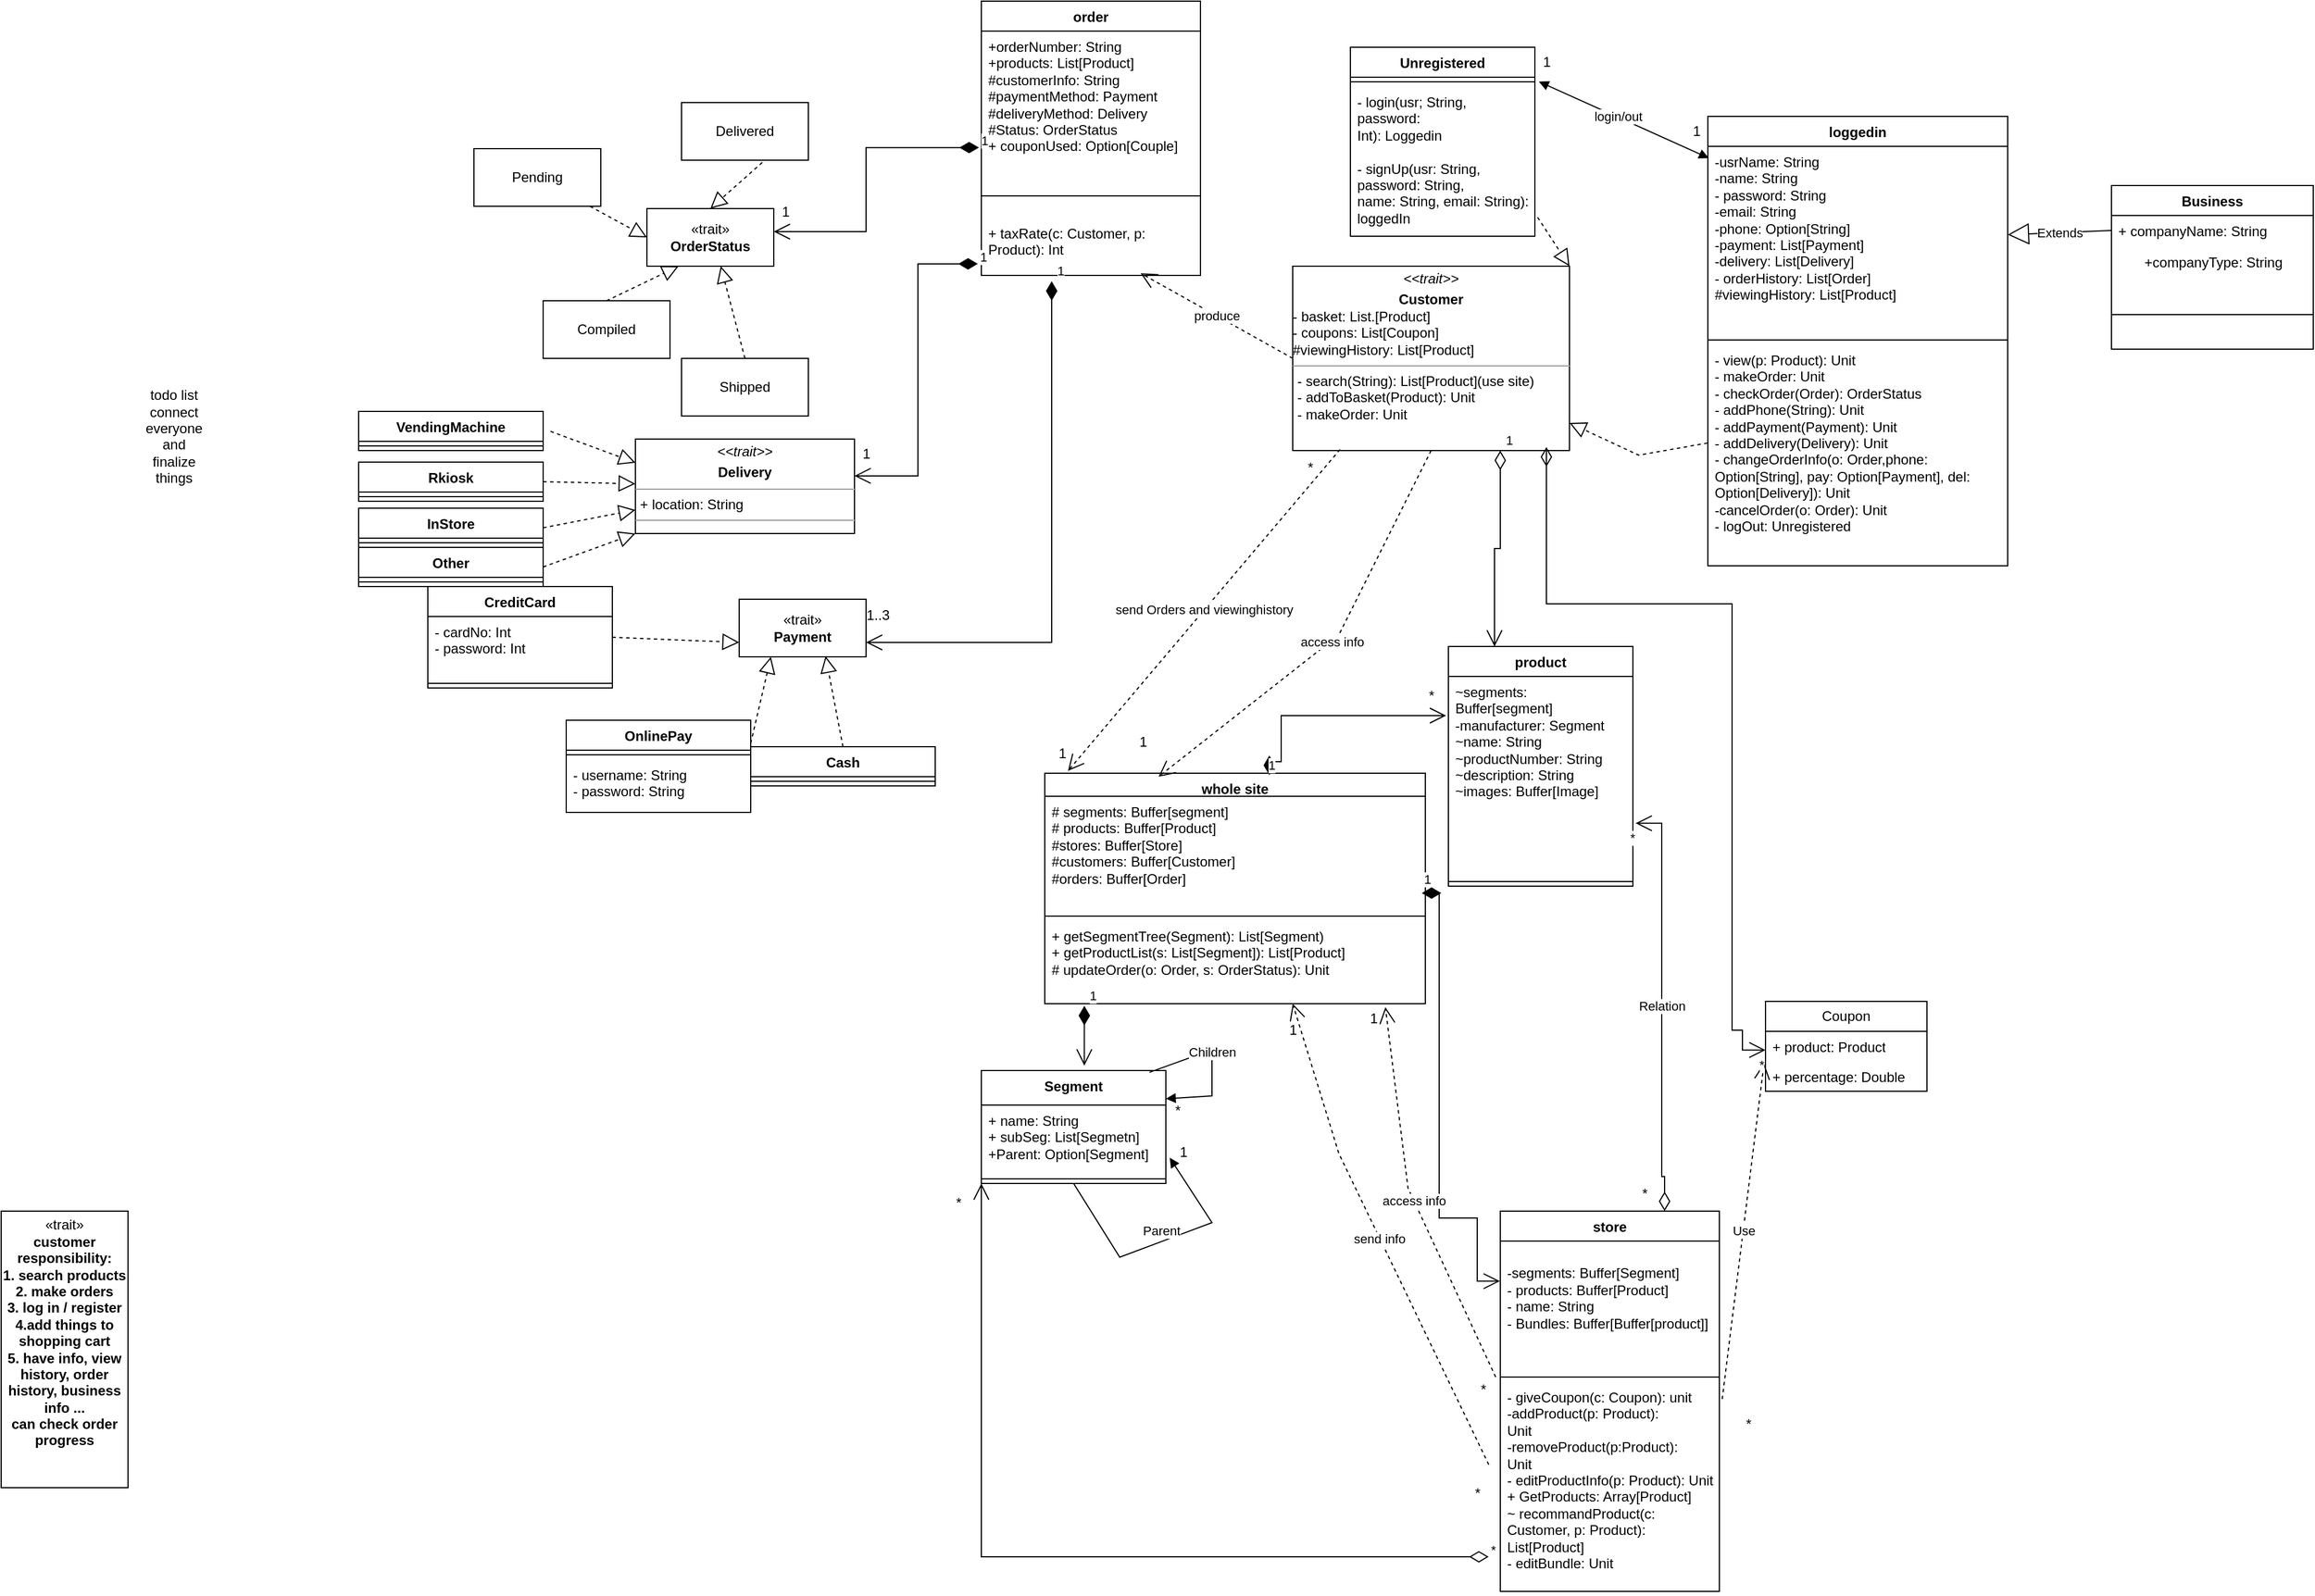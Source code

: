 <mxfile version="23.1.0" type="github">
  <diagram name="Page-1" id="AQnmTH0_qh68zYkQemqw">
    <mxGraphModel dx="2778" dy="2270" grid="1" gridSize="10" guides="1" tooltips="1" connect="1" arrows="1" fold="1" page="1" pageScale="1" pageWidth="850" pageHeight="1400" math="0" shadow="0">
      <root>
        <mxCell id="0" />
        <mxCell id="1" parent="0" />
        <mxCell id="zyU8qcK_vowsJ__0V0aZ-6" value="whole site" style="swimlane;fontStyle=1;align=center;verticalAlign=top;childLayout=stackLayout;horizontal=1;startSize=20;horizontalStack=0;resizeParent=1;resizeParentMax=0;resizeLast=0;collapsible=1;marginBottom=0;whiteSpace=wrap;html=1;" parent="1" vertex="1">
          <mxGeometry x="75" y="370" width="330" height="200" as="geometry" />
        </mxCell>
        <mxCell id="zyU8qcK_vowsJ__0V0aZ-7" value="&lt;div&gt;# segments: Buffer[segment]&lt;/div&gt;&lt;div&gt;# products: Buffer[Product]&lt;/div&gt;&lt;div&gt;#stores: Buffer[Store]&lt;/div&gt;&lt;div&gt;#customers: Buffer[Customer]&lt;/div&gt;&lt;div&gt;#orders: Buffer[Order]&lt;br&gt;&lt;/div&gt;&lt;div&gt;&lt;br&gt;&lt;/div&gt;&lt;div&gt;&lt;br&gt;&lt;/div&gt;&lt;div&gt;&lt;br&gt;&lt;/div&gt;" style="text;strokeColor=none;fillColor=none;align=left;verticalAlign=top;spacingLeft=4;spacingRight=4;overflow=hidden;rotatable=0;points=[[0,0.5],[1,0.5]];portConstraint=eastwest;whiteSpace=wrap;html=1;" parent="zyU8qcK_vowsJ__0V0aZ-6" vertex="1">
          <mxGeometry y="20" width="330" height="100" as="geometry" />
        </mxCell>
        <mxCell id="zyU8qcK_vowsJ__0V0aZ-8" value="" style="line;strokeWidth=1;fillColor=none;align=left;verticalAlign=middle;spacingTop=-1;spacingLeft=3;spacingRight=3;rotatable=0;labelPosition=right;points=[];portConstraint=eastwest;strokeColor=inherit;" parent="zyU8qcK_vowsJ__0V0aZ-6" vertex="1">
          <mxGeometry y="120" width="330" height="8" as="geometry" />
        </mxCell>
        <mxCell id="zyU8qcK_vowsJ__0V0aZ-9" value="&lt;div&gt;+ getSegmentTree(Segment): List[Segment)&lt;/div&gt;&lt;div&gt;+ getProductList(s: List[Segment]): List[Product]&lt;/div&gt;&lt;div&gt;# updateOrder(o: Order, s: OrderStatus): Unit&lt;/div&gt;&lt;div&gt;&lt;br&gt;&lt;/div&gt;&lt;div&gt;&lt;br&gt;&lt;/div&gt;" style="text;strokeColor=none;fillColor=none;align=left;verticalAlign=top;spacingLeft=4;spacingRight=4;overflow=hidden;rotatable=0;points=[[0,0.5],[1,0.5]];portConstraint=eastwest;whiteSpace=wrap;html=1;" parent="zyU8qcK_vowsJ__0V0aZ-6" vertex="1">
          <mxGeometry y="128" width="330" height="72" as="geometry" />
        </mxCell>
        <mxCell id="zyU8qcK_vowsJ__0V0aZ-10" value="&lt;div&gt;«trait»&lt;/div&gt;&lt;div&gt;&lt;b&gt;customer&lt;/b&gt;&lt;/div&gt;&lt;div&gt;&lt;b&gt;responsibility:&lt;/b&gt;&lt;/div&gt;&lt;div&gt;&lt;b&gt;1. search products&lt;/b&gt;&lt;/div&gt;&lt;div&gt;&lt;b&gt;2. make orders&lt;/b&gt;&lt;/div&gt;&lt;div&gt;&lt;b&gt;3. log in / register&lt;/b&gt;&lt;/div&gt;&lt;div&gt;&lt;b&gt;4.add things to shopping cart&lt;/b&gt;&lt;/div&gt;&lt;div&gt;&lt;b&gt;5. have info, view history, order history, business info ...&lt;br&gt;&lt;/b&gt;&lt;/div&gt;&lt;div&gt;&lt;b&gt;can check order progress&lt;br&gt;&lt;/b&gt;&lt;/div&gt;&lt;div&gt;&lt;b&gt;&lt;br&gt;&lt;/b&gt;&lt;/div&gt;&lt;div&gt;&lt;b&gt;&lt;br&gt;&lt;/b&gt;&lt;/div&gt;" style="html=1;whiteSpace=wrap;" parent="1" vertex="1">
          <mxGeometry x="-830" y="750" width="110" height="240" as="geometry" />
        </mxCell>
        <mxCell id="zyU8qcK_vowsJ__0V0aZ-16" value="loggedin " style="swimlane;fontStyle=1;align=center;verticalAlign=top;childLayout=stackLayout;horizontal=1;startSize=26;horizontalStack=0;resizeParent=1;resizeParentMax=0;resizeLast=0;collapsible=1;marginBottom=0;whiteSpace=wrap;html=1;" parent="1" vertex="1">
          <mxGeometry x="650" y="-200" width="260" height="390" as="geometry" />
        </mxCell>
        <mxCell id="zyU8qcK_vowsJ__0V0aZ-17" value="&lt;div&gt;-usrName: String&lt;/div&gt;&lt;div&gt;-name: String&lt;/div&gt;&lt;div&gt;- password: String&lt;/div&gt;&lt;div&gt;-email: String&lt;/div&gt;&lt;div&gt;-phone: Option[String]&lt;/div&gt;&lt;div&gt;-payment: List[Payment]&lt;/div&gt;&lt;div&gt;-delivery: List[Delivery]&lt;/div&gt;&lt;div&gt;- orderHistory: List[Order]&lt;/div&gt;&lt;div&gt;#viewingHistory: List[Product]&lt;/div&gt;&lt;div&gt;&lt;br&gt;&lt;/div&gt;&lt;div&gt;&lt;br&gt;&lt;/div&gt;" style="text;strokeColor=none;fillColor=none;align=left;verticalAlign=top;spacingLeft=4;spacingRight=4;overflow=hidden;rotatable=0;points=[[0,0.5],[1,0.5]];portConstraint=eastwest;whiteSpace=wrap;html=1;" parent="zyU8qcK_vowsJ__0V0aZ-16" vertex="1">
          <mxGeometry y="26" width="260" height="164" as="geometry" />
        </mxCell>
        <mxCell id="zyU8qcK_vowsJ__0V0aZ-18" value="" style="line;strokeWidth=1;fillColor=none;align=left;verticalAlign=middle;spacingTop=-1;spacingLeft=3;spacingRight=3;rotatable=0;labelPosition=right;points=[];portConstraint=eastwest;strokeColor=inherit;" parent="zyU8qcK_vowsJ__0V0aZ-16" vertex="1">
          <mxGeometry y="190" width="260" height="8" as="geometry" />
        </mxCell>
        <mxCell id="zyU8qcK_vowsJ__0V0aZ-19" value="&lt;div&gt;- view(p: Product): Unit&lt;/div&gt;&lt;div&gt;- makeOrder: Unit&lt;/div&gt;&lt;div&gt;- checkOrder(Order): OrderStatus&lt;/div&gt;&lt;div&gt;- addPhone(String): Unit&lt;/div&gt;&lt;div&gt;- addPayment(Payment): Unit&lt;/div&gt;&lt;div&gt;- addDelivery(Delivery): Unit&lt;/div&gt;&lt;div&gt;- changeOrderInfo(o: Order,phone: Option[String], pay: Option[Payment], del: Option[Delivery]): Unit&lt;/div&gt;&lt;div&gt;-cancelOrder(o: Order): Unit&lt;/div&gt;&lt;div&gt;- logOut: Unregistered&lt;/div&gt;&lt;div&gt;&lt;br&gt;&lt;/div&gt;" style="text;strokeColor=none;fillColor=none;align=left;verticalAlign=top;spacingLeft=4;spacingRight=4;overflow=hidden;rotatable=0;points=[[0,0.5],[1,0.5]];portConstraint=eastwest;whiteSpace=wrap;html=1;" parent="zyU8qcK_vowsJ__0V0aZ-16" vertex="1">
          <mxGeometry y="198" width="260" height="192" as="geometry" />
        </mxCell>
        <mxCell id="zyU8qcK_vowsJ__0V0aZ-30" value="" style="endArrow=block;dashed=1;endFill=0;endSize=12;html=1;rounded=0;exitX=-0.001;exitY=0.445;exitDx=0;exitDy=0;exitPerimeter=0;" parent="1" source="zyU8qcK_vowsJ__0V0aZ-19" target="l1AVWMya2zjhXVuBxQVU-1" edge="1">
          <mxGeometry width="160" relative="1" as="geometry">
            <mxPoint x="330" y="480" as="sourcePoint" />
            <mxPoint x="490" y="480" as="targetPoint" />
            <Array as="points">
              <mxPoint x="590" y="94" />
            </Array>
          </mxGeometry>
        </mxCell>
        <mxCell id="zyU8qcK_vowsJ__0V0aZ-32" value="" style="endArrow=block;dashed=1;endFill=0;endSize=12;html=1;rounded=0;exitX=1.015;exitY=0.874;exitDx=0;exitDy=0;entryX=1;entryY=0;entryDx=0;entryDy=0;exitPerimeter=0;" parent="1" source="UJjfvKdk2zLMUdunDecw-9" target="l1AVWMya2zjhXVuBxQVU-1" edge="1">
          <mxGeometry width="160" relative="1" as="geometry">
            <mxPoint x="224.5" y="400" as="sourcePoint" />
            <mxPoint x="130" y="302" as="targetPoint" />
            <Array as="points" />
          </mxGeometry>
        </mxCell>
        <mxCell id="zyU8qcK_vowsJ__0V0aZ-37" value="order" style="swimlane;fontStyle=1;align=center;verticalAlign=top;childLayout=stackLayout;horizontal=1;startSize=26;horizontalStack=0;resizeParent=1;resizeParentMax=0;resizeLast=0;collapsible=1;marginBottom=0;whiteSpace=wrap;html=1;" parent="1" vertex="1">
          <mxGeometry x="20" y="-300" width="190" height="238" as="geometry" />
        </mxCell>
        <mxCell id="zyU8qcK_vowsJ__0V0aZ-38" value="&lt;div&gt;+orderNumber: String&lt;/div&gt;&lt;div&gt;+products: List[Product]&lt;/div&gt;&lt;div&gt;#customerInfo: String&lt;/div&gt;&lt;div&gt;#paymentMethod: Payment&lt;/div&gt;&lt;div&gt;#deliveryMethod: Delivery&lt;/div&gt;&lt;div&gt;#Status: OrderStatus&lt;/div&gt;&lt;div&gt;+ couponUsed: Option[Couple]&lt;br&gt;&lt;/div&gt;" style="text;strokeColor=none;fillColor=none;align=left;verticalAlign=top;spacingLeft=4;spacingRight=4;overflow=hidden;rotatable=0;points=[[0,0.5],[1,0.5]];portConstraint=eastwest;whiteSpace=wrap;html=1;" parent="zyU8qcK_vowsJ__0V0aZ-37" vertex="1">
          <mxGeometry y="26" width="190" height="124" as="geometry" />
        </mxCell>
        <mxCell id="zyU8qcK_vowsJ__0V0aZ-39" value="" style="line;strokeWidth=1;fillColor=none;align=left;verticalAlign=middle;spacingTop=-1;spacingLeft=3;spacingRight=3;rotatable=0;labelPosition=right;points=[];portConstraint=eastwest;strokeColor=inherit;" parent="zyU8qcK_vowsJ__0V0aZ-37" vertex="1">
          <mxGeometry y="150" width="190" height="38" as="geometry" />
        </mxCell>
        <mxCell id="IBXywaZDef603kre99Gu-58" value="+ taxRate(c: Customer, p: Product): Int" style="text;strokeColor=none;fillColor=none;align=left;verticalAlign=top;spacingLeft=4;spacingRight=4;overflow=hidden;rotatable=0;points=[[0,0.5],[1,0.5]];portConstraint=eastwest;whiteSpace=wrap;html=1;" parent="zyU8qcK_vowsJ__0V0aZ-37" vertex="1">
          <mxGeometry y="188" width="190" height="50" as="geometry" />
        </mxCell>
        <mxCell id="zyU8qcK_vowsJ__0V0aZ-41" value="store" style="swimlane;fontStyle=1;align=center;verticalAlign=top;childLayout=stackLayout;horizontal=1;startSize=26;horizontalStack=0;resizeParent=1;resizeParentMax=0;resizeLast=0;collapsible=1;marginBottom=0;whiteSpace=wrap;html=1;" parent="1" vertex="1">
          <mxGeometry x="470" y="750" width="190" height="330" as="geometry" />
        </mxCell>
        <mxCell id="zyU8qcK_vowsJ__0V0aZ-42" value="&lt;br&gt;&lt;div&gt;-segments: Buffer[Segment]&lt;br&gt;&lt;/div&gt;&lt;div&gt;- products: Buffer[Product]&lt;/div&gt;&lt;div&gt;- name: String&lt;/div&gt;&lt;div&gt;- Bundles: Buffer[Buffer[product]]&lt;br&gt;&lt;/div&gt;&lt;div&gt;&lt;br&gt;&lt;/div&gt;" style="text;strokeColor=none;fillColor=none;align=left;verticalAlign=top;spacingLeft=4;spacingRight=4;overflow=hidden;rotatable=0;points=[[0,0.5],[1,0.5]];portConstraint=eastwest;whiteSpace=wrap;html=1;" parent="zyU8qcK_vowsJ__0V0aZ-41" vertex="1">
          <mxGeometry y="26" width="190" height="114" as="geometry" />
        </mxCell>
        <mxCell id="zyU8qcK_vowsJ__0V0aZ-43" value="" style="line;strokeWidth=1;fillColor=none;align=left;verticalAlign=middle;spacingTop=-1;spacingLeft=3;spacingRight=3;rotatable=0;labelPosition=right;points=[];portConstraint=eastwest;strokeColor=inherit;" parent="zyU8qcK_vowsJ__0V0aZ-41" vertex="1">
          <mxGeometry y="140" width="190" height="8" as="geometry" />
        </mxCell>
        <mxCell id="zyU8qcK_vowsJ__0V0aZ-44" value="&lt;div&gt;- giveCoupon(c: Coupon): unit&lt;/div&gt;&lt;div&gt;-addProduct(p: Product):&lt;/div&gt;&lt;div&gt;Unit&lt;/div&gt;&lt;div&gt;-removeProduct(p:Product):&lt;div&gt;Unit&lt;/div&gt;&lt;div&gt;- editProductInfo(p: Product): Unit&lt;/div&gt;&lt;div&gt;+ GetProducts: Array[Product]&lt;/div&gt;&lt;div&gt;~ recommandProduct(c: Customer, p: Product): List[Product]&lt;/div&gt;&lt;div&gt;- editBundle: Unit&lt;br&gt;&lt;/div&gt;&lt;/div&gt;" style="text;strokeColor=none;fillColor=none;align=left;verticalAlign=top;spacingLeft=4;spacingRight=4;overflow=hidden;rotatable=0;points=[[0,0.5],[1,0.5]];portConstraint=eastwest;whiteSpace=wrap;html=1;" parent="zyU8qcK_vowsJ__0V0aZ-41" vertex="1">
          <mxGeometry y="148" width="190" height="182" as="geometry" />
        </mxCell>
        <mxCell id="zyU8qcK_vowsJ__0V0aZ-46" value="product" style="swimlane;fontStyle=1;align=center;verticalAlign=top;childLayout=stackLayout;horizontal=1;startSize=26;horizontalStack=0;resizeParent=1;resizeParentMax=0;resizeLast=0;collapsible=1;marginBottom=0;whiteSpace=wrap;html=1;" parent="1" vertex="1">
          <mxGeometry x="425" y="260" width="160" height="208" as="geometry" />
        </mxCell>
        <mxCell id="zyU8qcK_vowsJ__0V0aZ-47" value="&lt;div&gt;~segments: Buffer[segment]&lt;/div&gt;&lt;div&gt;-manufacturer: Segment&lt;/div&gt;&lt;div&gt;~name: String&lt;/div&gt;&lt;div&gt;~productNumber: String&lt;/div&gt;&lt;div&gt;~description: String&lt;/div&gt;&lt;div&gt;~images: Buffer[Image]&lt;br&gt;&lt;/div&gt;&lt;div&gt;&lt;br&gt;&lt;/div&gt;&lt;div&gt;&lt;br&gt;&lt;/div&gt;&lt;div&gt;&lt;br&gt;&lt;/div&gt;" style="text;strokeColor=none;fillColor=none;align=left;verticalAlign=top;spacingLeft=4;spacingRight=4;overflow=hidden;rotatable=0;points=[[0,0.5],[1,0.5]];portConstraint=eastwest;whiteSpace=wrap;html=1;" parent="zyU8qcK_vowsJ__0V0aZ-46" vertex="1">
          <mxGeometry y="26" width="160" height="174" as="geometry" />
        </mxCell>
        <mxCell id="zyU8qcK_vowsJ__0V0aZ-48" value="" style="line;strokeWidth=1;fillColor=none;align=left;verticalAlign=middle;spacingTop=-1;spacingLeft=3;spacingRight=3;rotatable=0;labelPosition=right;points=[];portConstraint=eastwest;strokeColor=inherit;" parent="zyU8qcK_vowsJ__0V0aZ-46" vertex="1">
          <mxGeometry y="200" width="160" height="8" as="geometry" />
        </mxCell>
        <mxCell id="IS-2n0-JCVYMvooGeg_X-7" value="Coupon" style="swimlane;fontStyle=0;childLayout=stackLayout;horizontal=1;startSize=26;fillColor=none;horizontalStack=0;resizeParent=1;resizeParentMax=0;resizeLast=0;collapsible=1;marginBottom=0;whiteSpace=wrap;html=1;" parent="1" vertex="1">
          <mxGeometry x="700" y="568" width="140" height="78" as="geometry" />
        </mxCell>
        <mxCell id="IS-2n0-JCVYMvooGeg_X-8" value="+ product: Product" style="text;strokeColor=none;fillColor=none;align=left;verticalAlign=top;spacingLeft=4;spacingRight=4;overflow=hidden;rotatable=0;points=[[0,0.5],[1,0.5]];portConstraint=eastwest;whiteSpace=wrap;html=1;" parent="IS-2n0-JCVYMvooGeg_X-7" vertex="1">
          <mxGeometry y="26" width="140" height="26" as="geometry" />
        </mxCell>
        <mxCell id="IS-2n0-JCVYMvooGeg_X-9" value="+ percentage: Double" style="text;strokeColor=none;fillColor=none;align=left;verticalAlign=top;spacingLeft=4;spacingRight=4;overflow=hidden;rotatable=0;points=[[0,0.5],[1,0.5]];portConstraint=eastwest;whiteSpace=wrap;html=1;" parent="IS-2n0-JCVYMvooGeg_X-7" vertex="1">
          <mxGeometry y="52" width="140" height="26" as="geometry" />
        </mxCell>
        <mxCell id="IS-2n0-JCVYMvooGeg_X-11" value="Use" style="endArrow=open;endSize=12;dashed=1;html=1;rounded=0;exitX=1.013;exitY=0.083;exitDx=0;exitDy=0;exitPerimeter=0;entryX=-0.009;entryY=0.059;entryDx=0;entryDy=0;entryPerimeter=0;" parent="1" source="zyU8qcK_vowsJ__0V0aZ-44" target="IS-2n0-JCVYMvooGeg_X-9" edge="1">
          <mxGeometry width="160" relative="1" as="geometry">
            <mxPoint x="853.04" y="952.976" as="sourcePoint" />
            <mxPoint x="760" y="760" as="targetPoint" />
            <Array as="points" />
          </mxGeometry>
        </mxCell>
        <mxCell id="IS-2n0-JCVYMvooGeg_X-14" value="Segment" style="swimlane;fontStyle=1;align=center;verticalAlign=top;childLayout=stackLayout;horizontal=1;startSize=30;horizontalStack=0;resizeParent=1;resizeParentMax=0;resizeLast=0;collapsible=1;marginBottom=0;whiteSpace=wrap;html=1;" parent="1" vertex="1">
          <mxGeometry x="20" y="628" width="160" height="98" as="geometry" />
        </mxCell>
        <mxCell id="IS-2n0-JCVYMvooGeg_X-15" value="&lt;div&gt;+ name: String&lt;/div&gt;&lt;div&gt;+ subSeg: List[Segmetn]&lt;/div&gt;&lt;div&gt;+Parent: Option[Segment]&lt;br&gt;&lt;/div&gt;&lt;div&gt;&lt;br&gt;&lt;/div&gt;" style="text;strokeColor=none;fillColor=none;align=left;verticalAlign=top;spacingLeft=4;spacingRight=4;overflow=hidden;rotatable=0;points=[[0,0.5],[1,0.5]];portConstraint=eastwest;whiteSpace=wrap;html=1;" parent="IS-2n0-JCVYMvooGeg_X-14" vertex="1">
          <mxGeometry y="30" width="160" height="60" as="geometry" />
        </mxCell>
        <mxCell id="IS-2n0-JCVYMvooGeg_X-16" value="" style="line;strokeWidth=1;fillColor=none;align=left;verticalAlign=middle;spacingTop=-1;spacingLeft=3;spacingRight=3;rotatable=0;labelPosition=right;points=[];portConstraint=eastwest;strokeColor=inherit;" parent="IS-2n0-JCVYMvooGeg_X-14" vertex="1">
          <mxGeometry y="90" width="160" height="8" as="geometry" />
        </mxCell>
        <mxCell id="IS-2n0-JCVYMvooGeg_X-17" value="+ method(type): type" style="text;strokeColor=none;fillColor=none;align=left;verticalAlign=top;spacingLeft=4;spacingRight=4;overflow=hidden;rotatable=0;points=[[0,0.5],[1,0.5]];portConstraint=eastwest;whiteSpace=wrap;html=1;" parent="IS-2n0-JCVYMvooGeg_X-14" vertex="1">
          <mxGeometry y="98" width="160" as="geometry" />
        </mxCell>
        <mxCell id="IBXywaZDef603kre99Gu-73" value="Parent" style="html=1;verticalAlign=bottom;endArrow=block;curved=0;rounded=0;exitX=0.5;exitY=1;exitDx=0;exitDy=0;entryX=1.021;entryY=0.761;entryDx=0;entryDy=0;entryPerimeter=0;" parent="IS-2n0-JCVYMvooGeg_X-14" source="IS-2n0-JCVYMvooGeg_X-14" target="IS-2n0-JCVYMvooGeg_X-15" edge="1">
          <mxGeometry width="80" relative="1" as="geometry">
            <mxPoint x="190" y="62" as="sourcePoint" />
            <mxPoint x="270" y="62" as="targetPoint" />
            <Array as="points">
              <mxPoint x="120" y="162" />
              <mxPoint x="200" y="132" />
            </Array>
          </mxGeometry>
        </mxCell>
        <mxCell id="l1AVWMya2zjhXVuBxQVU-1" value="&lt;p style=&quot;margin:0px;margin-top:4px;text-align:center;&quot;&gt;&lt;i&gt;&amp;lt;&amp;lt;trait&amp;gt;&amp;gt;&lt;/i&gt;&lt;/p&gt;&lt;p style=&quot;margin:0px;margin-top:4px;text-align:center;&quot;&gt;&lt;b&gt;Customer&lt;/b&gt;&lt;br&gt;&lt;/p&gt;&lt;div&gt;- basket: List.[Product]&lt;/div&gt;&lt;div&gt;- coupons: List[Coupon]&lt;/div&gt;&lt;div&gt;&lt;div&gt;#viewingHistory: List[Product]&lt;/div&gt;&lt;/div&gt;&lt;hr size=&quot;1&quot;&gt;&lt;p style=&quot;margin:0px;margin-left:4px;&quot;&gt;- search(String): List[Product](use site)&lt;br&gt;- addToBasket(Product): Unit&lt;/p&gt;&lt;p style=&quot;margin:0px;margin-left:4px;&quot;&gt;- makeOrder: Unit&lt;br&gt;&lt;/p&gt;&lt;p style=&quot;margin:0px;margin-left:4px;&quot;&gt;&lt;br&gt;&lt;/p&gt;&lt;p style=&quot;margin:0px;margin-left:4px;&quot;&gt;&lt;br&gt;&lt;/p&gt;&lt;p style=&quot;margin:0px;margin-left:4px;&quot;&gt;&lt;br&gt;&lt;/p&gt;" style="verticalAlign=top;align=left;overflow=fill;fontSize=12;fontFamily=Helvetica;html=1;whiteSpace=wrap;" parent="1" vertex="1">
          <mxGeometry x="290" y="-70" width="240" height="160" as="geometry" />
        </mxCell>
        <mxCell id="UJjfvKdk2zLMUdunDecw-6" value="Unregistered" style="swimlane;fontStyle=1;align=center;verticalAlign=top;childLayout=stackLayout;horizontal=1;startSize=26;horizontalStack=0;resizeParent=1;resizeParentMax=0;resizeLast=0;collapsible=1;marginBottom=0;whiteSpace=wrap;html=1;" parent="1" vertex="1">
          <mxGeometry x="340" y="-260" width="160" height="164" as="geometry" />
        </mxCell>
        <mxCell id="UJjfvKdk2zLMUdunDecw-8" value="" style="line;strokeWidth=1;fillColor=none;align=left;verticalAlign=middle;spacingTop=-1;spacingLeft=3;spacingRight=3;rotatable=0;labelPosition=right;points=[];portConstraint=eastwest;strokeColor=inherit;" parent="UJjfvKdk2zLMUdunDecw-6" vertex="1">
          <mxGeometry y="26" width="160" height="8" as="geometry" />
        </mxCell>
        <mxCell id="UJjfvKdk2zLMUdunDecw-9" value="&lt;div&gt;- login(usr; String, password: &lt;br&gt;&lt;/div&gt;&lt;div&gt;Int): Loggedin&lt;/div&gt;&lt;div&gt;&lt;br&gt;&lt;div&gt;- signUp(usr: String, password: String,&lt;/div&gt;&lt;div&gt;name: String, email: String):&lt;/div&gt;&lt;div&gt;loggedIn&lt;br&gt;&lt;/div&gt;&lt;/div&gt;" style="text;strokeColor=none;fillColor=none;align=left;verticalAlign=top;spacingLeft=4;spacingRight=4;overflow=hidden;rotatable=0;points=[[0,0.5],[1,0.5]];portConstraint=eastwest;whiteSpace=wrap;html=1;" parent="UJjfvKdk2zLMUdunDecw-6" vertex="1">
          <mxGeometry y="34" width="160" height="130" as="geometry" />
        </mxCell>
        <mxCell id="UJjfvKdk2zLMUdunDecw-11" value="Business" style="swimlane;fontStyle=1;align=center;verticalAlign=top;childLayout=stackLayout;horizontal=1;startSize=26;horizontalStack=0;resizeParent=1;resizeParentMax=0;resizeLast=0;collapsible=1;marginBottom=0;whiteSpace=wrap;html=1;" parent="1" vertex="1">
          <mxGeometry x="1000" y="-140" width="175" height="142" as="geometry" />
        </mxCell>
        <mxCell id="UJjfvKdk2zLMUdunDecw-12" value="&lt;div&gt;+ companyName: String&lt;/div&gt;&lt;div&gt;&lt;br&gt;&lt;/div&gt;" style="text;strokeColor=none;fillColor=none;align=left;verticalAlign=top;spacingLeft=4;spacingRight=4;overflow=hidden;rotatable=0;points=[[0,0.5],[1,0.5]];portConstraint=eastwest;whiteSpace=wrap;html=1;" parent="UJjfvKdk2zLMUdunDecw-11" vertex="1">
          <mxGeometry y="26" width="175" height="26" as="geometry" />
        </mxCell>
        <mxCell id="GRRwnN7GwBVFZV_j5aRY-16" value="+companyType: String" style="text;html=1;align=center;verticalAlign=middle;resizable=0;points=[];autosize=1;strokeColor=none;fillColor=none;" parent="UJjfvKdk2zLMUdunDecw-11" vertex="1">
          <mxGeometry y="52" width="175" height="30" as="geometry" />
        </mxCell>
        <mxCell id="UJjfvKdk2zLMUdunDecw-13" value="" style="line;strokeWidth=1;fillColor=none;align=left;verticalAlign=middle;spacingTop=-1;spacingLeft=3;spacingRight=3;rotatable=0;labelPosition=right;points=[];portConstraint=eastwest;strokeColor=inherit;" parent="UJjfvKdk2zLMUdunDecw-11" vertex="1">
          <mxGeometry y="82" width="175" height="60" as="geometry" />
        </mxCell>
        <mxCell id="UJjfvKdk2zLMUdunDecw-18" value="&lt;div&gt;todo list&lt;/div&gt;&lt;div&gt;connect everyone&lt;/div&gt;&lt;div&gt;and finalize things&lt;br&gt;&lt;/div&gt;&lt;div&gt;&lt;br&gt;&lt;/div&gt;" style="text;html=1;strokeColor=none;fillColor=none;align=center;verticalAlign=middle;whiteSpace=wrap;rounded=0;" parent="1" vertex="1">
          <mxGeometry x="-710" y="70" width="60" height="30" as="geometry" />
        </mxCell>
        <mxCell id="1hNqXwRyY_rF6zoTE-bg-4" value="&lt;div&gt;«trait»&lt;b&gt;&lt;br&gt;&lt;/b&gt;&lt;/div&gt;&lt;div&gt;&lt;b&gt;OrderStatus&lt;/b&gt;&lt;/div&gt;" style="html=1;whiteSpace=wrap;" parent="1" vertex="1">
          <mxGeometry x="-270" y="-120" width="110" height="50" as="geometry" />
        </mxCell>
        <mxCell id="1hNqXwRyY_rF6zoTE-bg-5" value="Pending" style="html=1;whiteSpace=wrap;" parent="1" vertex="1">
          <mxGeometry x="-420" y="-172" width="110" height="50" as="geometry" />
        </mxCell>
        <mxCell id="1hNqXwRyY_rF6zoTE-bg-6" value="Delivered" style="html=1;whiteSpace=wrap;" parent="1" vertex="1">
          <mxGeometry x="-240" y="-212" width="110" height="50" as="geometry" />
        </mxCell>
        <mxCell id="1hNqXwRyY_rF6zoTE-bg-7" value="Shipped" style="html=1;whiteSpace=wrap;" parent="1" vertex="1">
          <mxGeometry x="-240" y="10" width="110" height="50" as="geometry" />
        </mxCell>
        <mxCell id="1hNqXwRyY_rF6zoTE-bg-8" value="Compiled" style="html=1;whiteSpace=wrap;" parent="1" vertex="1">
          <mxGeometry x="-360" y="-40" width="110" height="50" as="geometry" />
        </mxCell>
        <mxCell id="1hNqXwRyY_rF6zoTE-bg-9" value="" style="endArrow=block;dashed=1;endFill=0;endSize=12;html=1;rounded=0;exitX=0.5;exitY=0;exitDx=0;exitDy=0;entryX=0.582;entryY=1;entryDx=0;entryDy=0;entryPerimeter=0;" parent="1" source="1hNqXwRyY_rF6zoTE-bg-7" target="1hNqXwRyY_rF6zoTE-bg-4" edge="1">
          <mxGeometry width="160" relative="1" as="geometry">
            <mxPoint x="-290" y="270" as="sourcePoint" />
            <mxPoint x="-130" y="270" as="targetPoint" />
          </mxGeometry>
        </mxCell>
        <mxCell id="1hNqXwRyY_rF6zoTE-bg-10" value="" style="endArrow=block;dashed=1;endFill=0;endSize=12;html=1;rounded=0;exitX=0.5;exitY=0;exitDx=0;exitDy=0;entryX=0.25;entryY=1;entryDx=0;entryDy=0;" parent="1" source="1hNqXwRyY_rF6zoTE-bg-8" target="1hNqXwRyY_rF6zoTE-bg-4" edge="1">
          <mxGeometry width="160" relative="1" as="geometry">
            <mxPoint x="-290" y="270" as="sourcePoint" />
            <mxPoint x="-130" y="270" as="targetPoint" />
            <Array as="points" />
          </mxGeometry>
        </mxCell>
        <mxCell id="1hNqXwRyY_rF6zoTE-bg-11" value="" style="endArrow=block;dashed=1;endFill=0;endSize=12;html=1;rounded=0;entryX=0;entryY=0.5;entryDx=0;entryDy=0;" parent="1" source="1hNqXwRyY_rF6zoTE-bg-5" target="1hNqXwRyY_rF6zoTE-bg-4" edge="1">
          <mxGeometry width="160" relative="1" as="geometry">
            <mxPoint x="-625" y="190" as="sourcePoint" />
            <mxPoint x="-470" y="185" as="targetPoint" />
          </mxGeometry>
        </mxCell>
        <mxCell id="1hNqXwRyY_rF6zoTE-bg-12" value="" style="endArrow=block;dashed=1;endFill=0;endSize=12;html=1;rounded=0;entryX=0.5;entryY=0;entryDx=0;entryDy=0;" parent="1" target="1hNqXwRyY_rF6zoTE-bg-4" edge="1">
          <mxGeometry width="160" relative="1" as="geometry">
            <mxPoint x="-170" y="-160" as="sourcePoint" />
            <mxPoint x="-280" y="110" as="targetPoint" />
            <Array as="points" />
          </mxGeometry>
        </mxCell>
        <mxCell id="IBXywaZDef603kre99Gu-2" value="&lt;p style=&quot;margin:0px;margin-top:4px;text-align:center;&quot;&gt;&lt;i&gt;&amp;lt;&amp;lt;trait&amp;gt;&amp;gt;&lt;/i&gt;&lt;b&gt;&lt;br&gt;&lt;/b&gt;&lt;/p&gt;&lt;p style=&quot;margin:0px;margin-top:4px;text-align:center;&quot;&gt;&lt;b&gt;Delivery&lt;/b&gt;&lt;br&gt;&lt;/p&gt;&lt;hr size=&quot;1&quot;&gt;&lt;p style=&quot;margin:0px;margin-left:4px;&quot;&gt;+ location: String&lt;/p&gt;&lt;hr size=&quot;1&quot;&gt;" style="verticalAlign=top;align=left;overflow=fill;fontSize=12;fontFamily=Helvetica;html=1;whiteSpace=wrap;" parent="1" vertex="1">
          <mxGeometry x="-280" y="80" width="190" height="82" as="geometry" />
        </mxCell>
        <mxCell id="IBXywaZDef603kre99Gu-8" value="Other" style="swimlane;fontStyle=1;align=center;verticalAlign=top;childLayout=stackLayout;horizontal=1;startSize=26;horizontalStack=0;resizeParent=1;resizeParentMax=0;resizeLast=0;collapsible=1;marginBottom=0;whiteSpace=wrap;html=1;" parent="1" vertex="1">
          <mxGeometry x="-520" y="174" width="160" height="34" as="geometry" />
        </mxCell>
        <mxCell id="IBXywaZDef603kre99Gu-10" value="" style="line;strokeWidth=1;fillColor=none;align=left;verticalAlign=middle;spacingTop=-1;spacingLeft=3;spacingRight=3;rotatable=0;labelPosition=right;points=[];portConstraint=eastwest;strokeColor=inherit;" parent="IBXywaZDef603kre99Gu-8" vertex="1">
          <mxGeometry y="26" width="160" height="8" as="geometry" />
        </mxCell>
        <mxCell id="IBXywaZDef603kre99Gu-12" value="Rkiosk" style="swimlane;fontStyle=1;align=center;verticalAlign=top;childLayout=stackLayout;horizontal=1;startSize=26;horizontalStack=0;resizeParent=1;resizeParentMax=0;resizeLast=0;collapsible=1;marginBottom=0;whiteSpace=wrap;html=1;" parent="1" vertex="1">
          <mxGeometry x="-520" y="100" width="160" height="34" as="geometry" />
        </mxCell>
        <mxCell id="IBXywaZDef603kre99Gu-14" value="" style="line;strokeWidth=1;fillColor=none;align=left;verticalAlign=middle;spacingTop=-1;spacingLeft=3;spacingRight=3;rotatable=0;labelPosition=right;points=[];portConstraint=eastwest;strokeColor=inherit;" parent="IBXywaZDef603kre99Gu-12" vertex="1">
          <mxGeometry y="26" width="160" height="8" as="geometry" />
        </mxCell>
        <mxCell id="IBXywaZDef603kre99Gu-16" value="VendingMachine" style="swimlane;fontStyle=1;align=center;verticalAlign=top;childLayout=stackLayout;horizontal=1;startSize=26;horizontalStack=0;resizeParent=1;resizeParentMax=0;resizeLast=0;collapsible=1;marginBottom=0;whiteSpace=wrap;html=1;" parent="1" vertex="1">
          <mxGeometry x="-520" y="56" width="160" height="34" as="geometry" />
        </mxCell>
        <mxCell id="IBXywaZDef603kre99Gu-18" value="" style="line;strokeWidth=1;fillColor=none;align=left;verticalAlign=middle;spacingTop=-1;spacingLeft=3;spacingRight=3;rotatable=0;labelPosition=right;points=[];portConstraint=eastwest;strokeColor=inherit;" parent="IBXywaZDef603kre99Gu-16" vertex="1">
          <mxGeometry y="26" width="160" height="8" as="geometry" />
        </mxCell>
        <mxCell id="IBXywaZDef603kre99Gu-20" value="InStore" style="swimlane;fontStyle=1;align=center;verticalAlign=top;childLayout=stackLayout;horizontal=1;startSize=26;horizontalStack=0;resizeParent=1;resizeParentMax=0;resizeLast=0;collapsible=1;marginBottom=0;whiteSpace=wrap;html=1;" parent="1" vertex="1">
          <mxGeometry x="-520" y="140" width="160" height="34" as="geometry" />
        </mxCell>
        <mxCell id="IBXywaZDef603kre99Gu-22" value="" style="line;strokeWidth=1;fillColor=none;align=left;verticalAlign=middle;spacingTop=-1;spacingLeft=3;spacingRight=3;rotatable=0;labelPosition=right;points=[];portConstraint=eastwest;strokeColor=inherit;" parent="IBXywaZDef603kre99Gu-20" vertex="1">
          <mxGeometry y="26" width="160" height="8" as="geometry" />
        </mxCell>
        <mxCell id="IBXywaZDef603kre99Gu-25" value="" style="endArrow=block;dashed=1;endFill=0;endSize=12;html=1;rounded=0;exitX=1.04;exitY=0.51;exitDx=0;exitDy=0;exitPerimeter=0;entryX=0;entryY=0.25;entryDx=0;entryDy=0;" parent="1" source="IBXywaZDef603kre99Gu-16" target="IBXywaZDef603kre99Gu-2" edge="1">
          <mxGeometry width="160" relative="1" as="geometry">
            <mxPoint x="-460" y="340" as="sourcePoint" />
            <mxPoint x="-300" y="340" as="targetPoint" />
          </mxGeometry>
        </mxCell>
        <mxCell id="IBXywaZDef603kre99Gu-27" value="" style="endArrow=block;dashed=1;endFill=0;endSize=12;html=1;rounded=0;exitX=1;exitY=0.5;exitDx=0;exitDy=0;entryX=0;entryY=1;entryDx=0;entryDy=0;" parent="1" source="IBXywaZDef603kre99Gu-8" target="IBXywaZDef603kre99Gu-2" edge="1">
          <mxGeometry width="160" relative="1" as="geometry">
            <mxPoint x="-460" y="340" as="sourcePoint" />
            <mxPoint x="-300" y="340" as="targetPoint" />
          </mxGeometry>
        </mxCell>
        <mxCell id="IBXywaZDef603kre99Gu-28" value="" style="endArrow=block;dashed=1;endFill=0;endSize=12;html=1;rounded=0;entryX=0;entryY=0.75;entryDx=0;entryDy=0;exitX=1;exitY=0.5;exitDx=0;exitDy=0;" parent="1" source="IBXywaZDef603kre99Gu-20" target="IBXywaZDef603kre99Gu-2" edge="1">
          <mxGeometry width="160" relative="1" as="geometry">
            <mxPoint x="-610" y="420" as="sourcePoint" />
            <mxPoint x="-300" y="340" as="targetPoint" />
          </mxGeometry>
        </mxCell>
        <mxCell id="IBXywaZDef603kre99Gu-29" value="" style="endArrow=block;dashed=1;endFill=0;endSize=12;html=1;rounded=0;exitX=1;exitY=0.5;exitDx=0;exitDy=0;" parent="1" source="IBXywaZDef603kre99Gu-12" target="IBXywaZDef603kre99Gu-2" edge="1">
          <mxGeometry width="160" relative="1" as="geometry">
            <mxPoint x="-460" y="340" as="sourcePoint" />
            <mxPoint x="-300" y="340" as="targetPoint" />
          </mxGeometry>
        </mxCell>
        <mxCell id="IBXywaZDef603kre99Gu-30" value="&lt;div&gt;«trait»&lt;b&gt;&lt;br&gt;&lt;/b&gt;&lt;/div&gt;&lt;div&gt;&lt;b&gt;Payment&lt;/b&gt;&lt;/div&gt;" style="html=1;whiteSpace=wrap;" parent="1" vertex="1">
          <mxGeometry x="-190" y="219" width="110" height="50" as="geometry" />
        </mxCell>
        <mxCell id="IBXywaZDef603kre99Gu-31" value="CreditCard" style="swimlane;fontStyle=1;align=center;verticalAlign=top;childLayout=stackLayout;horizontal=1;startSize=26;horizontalStack=0;resizeParent=1;resizeParentMax=0;resizeLast=0;collapsible=1;marginBottom=0;whiteSpace=wrap;html=1;" parent="1" vertex="1">
          <mxGeometry x="-460" y="208" width="160" height="88" as="geometry" />
        </mxCell>
        <mxCell id="IBXywaZDef603kre99Gu-32" value="&lt;div&gt;- cardNo: Int&lt;/div&gt;&lt;div&gt;- password: Int&lt;br&gt;&lt;/div&gt;" style="text;strokeColor=none;fillColor=none;align=left;verticalAlign=top;spacingLeft=4;spacingRight=4;overflow=hidden;rotatable=0;points=[[0,0.5],[1,0.5]];portConstraint=eastwest;whiteSpace=wrap;html=1;" parent="IBXywaZDef603kre99Gu-31" vertex="1">
          <mxGeometry y="26" width="160" height="54" as="geometry" />
        </mxCell>
        <mxCell id="IBXywaZDef603kre99Gu-33" value="" style="line;strokeWidth=1;fillColor=none;align=left;verticalAlign=middle;spacingTop=-1;spacingLeft=3;spacingRight=3;rotatable=0;labelPosition=right;points=[];portConstraint=eastwest;strokeColor=inherit;" parent="IBXywaZDef603kre99Gu-31" vertex="1">
          <mxGeometry y="80" width="160" height="8" as="geometry" />
        </mxCell>
        <mxCell id="IBXywaZDef603kre99Gu-36" value="Cash" style="swimlane;fontStyle=1;align=center;verticalAlign=top;childLayout=stackLayout;horizontal=1;startSize=26;horizontalStack=0;resizeParent=1;resizeParentMax=0;resizeLast=0;collapsible=1;marginBottom=0;whiteSpace=wrap;html=1;" parent="1" vertex="1">
          <mxGeometry x="-180" y="347" width="160" height="34" as="geometry" />
        </mxCell>
        <mxCell id="IBXywaZDef603kre99Gu-38" value="" style="line;strokeWidth=1;fillColor=none;align=left;verticalAlign=middle;spacingTop=-1;spacingLeft=3;spacingRight=3;rotatable=0;labelPosition=right;points=[];portConstraint=eastwest;strokeColor=inherit;" parent="IBXywaZDef603kre99Gu-36" vertex="1">
          <mxGeometry y="26" width="160" height="8" as="geometry" />
        </mxCell>
        <mxCell id="IBXywaZDef603kre99Gu-44" value="OnlinePay" style="swimlane;fontStyle=1;align=center;verticalAlign=top;childLayout=stackLayout;horizontal=1;startSize=26;horizontalStack=0;resizeParent=1;resizeParentMax=0;resizeLast=0;collapsible=1;marginBottom=0;whiteSpace=wrap;html=1;" parent="1" vertex="1">
          <mxGeometry x="-340" y="324" width="160" height="80" as="geometry" />
        </mxCell>
        <mxCell id="IBXywaZDef603kre99Gu-46" value="" style="line;strokeWidth=1;fillColor=none;align=left;verticalAlign=middle;spacingTop=-1;spacingLeft=3;spacingRight=3;rotatable=0;labelPosition=right;points=[];portConstraint=eastwest;strokeColor=inherit;" parent="IBXywaZDef603kre99Gu-44" vertex="1">
          <mxGeometry y="26" width="160" height="8" as="geometry" />
        </mxCell>
        <mxCell id="IBXywaZDef603kre99Gu-47" value="&lt;div&gt;- username: String&lt;/div&gt;&lt;div&gt;- password: String&lt;br&gt;&lt;/div&gt;" style="text;strokeColor=none;fillColor=none;align=left;verticalAlign=top;spacingLeft=4;spacingRight=4;overflow=hidden;rotatable=0;points=[[0,0.5],[1,0.5]];portConstraint=eastwest;whiteSpace=wrap;html=1;" parent="IBXywaZDef603kre99Gu-44" vertex="1">
          <mxGeometry y="34" width="160" height="46" as="geometry" />
        </mxCell>
        <mxCell id="IBXywaZDef603kre99Gu-50" value="" style="endArrow=block;dashed=1;endFill=0;endSize=12;html=1;rounded=0;entryX=0.25;entryY=1;entryDx=0;entryDy=0;exitX=1;exitY=0.25;exitDx=0;exitDy=0;" parent="1" target="IBXywaZDef603kre99Gu-30" edge="1" source="IBXywaZDef603kre99Gu-44">
          <mxGeometry width="160" relative="1" as="geometry">
            <mxPoint x="-590" y="660" as="sourcePoint" />
            <mxPoint x="-300" y="560" as="targetPoint" />
          </mxGeometry>
        </mxCell>
        <mxCell id="IBXywaZDef603kre99Gu-51" value="" style="endArrow=block;dashed=1;endFill=0;endSize=12;html=1;rounded=0;exitX=0.5;exitY=0;exitDx=0;exitDy=0;entryX=0.681;entryY=0.989;entryDx=0;entryDy=0;entryPerimeter=0;" parent="1" source="IBXywaZDef603kre99Gu-36" target="IBXywaZDef603kre99Gu-30" edge="1">
          <mxGeometry width="160" relative="1" as="geometry">
            <mxPoint x="-460" y="560" as="sourcePoint" />
            <mxPoint x="-300" y="560" as="targetPoint" />
          </mxGeometry>
        </mxCell>
        <mxCell id="IBXywaZDef603kre99Gu-52" value="" style="endArrow=block;dashed=1;endFill=0;endSize=12;html=1;rounded=0;exitX=1;exitY=0.5;exitDx=0;exitDy=0;entryX=0;entryY=0.75;entryDx=0;entryDy=0;" parent="1" source="IBXywaZDef603kre99Gu-31" target="IBXywaZDef603kre99Gu-30" edge="1">
          <mxGeometry width="160" relative="1" as="geometry">
            <mxPoint x="-460" y="560" as="sourcePoint" />
            <mxPoint x="-300" y="560" as="targetPoint" />
          </mxGeometry>
        </mxCell>
        <mxCell id="IBXywaZDef603kre99Gu-67" value="1" style="endArrow=open;html=1;endSize=12;startArrow=diamondThin;startSize=14;startFill=1;edgeStyle=orthogonalEdgeStyle;align=left;verticalAlign=bottom;rounded=0;exitX=1.013;exitY=0.936;exitDx=0;exitDy=0;exitPerimeter=0;entryX=-0.002;entryY=0.305;entryDx=0;entryDy=0;entryPerimeter=0;" parent="1" target="zyU8qcK_vowsJ__0V0aZ-42" edge="1">
          <mxGeometry x="-1" y="3" relative="1" as="geometry">
            <mxPoint x="401.91" y="474.0" as="sourcePoint" />
            <mxPoint x="449.88" y="745.558" as="targetPoint" />
            <Array as="points">
              <mxPoint x="417" y="474" />
              <mxPoint x="417" y="756" />
              <mxPoint x="450" y="756" />
              <mxPoint x="450" y="811" />
            </Array>
          </mxGeometry>
        </mxCell>
        <mxCell id="IBXywaZDef603kre99Gu-68" value="*" style="text;html=1;align=center;verticalAlign=middle;resizable=0;points=[];autosize=1;strokeColor=none;fillColor=none;" parent="1" vertex="1">
          <mxGeometry x="580" y="720" width="30" height="30" as="geometry" />
        </mxCell>
        <mxCell id="IBXywaZDef603kre99Gu-69" value="&lt;div&gt;access info&lt;br&gt;&lt;/div&gt;" style="endArrow=open;endSize=12;dashed=1;html=1;rounded=0;exitX=-0.021;exitY=-0.022;exitDx=0;exitDy=0;exitPerimeter=0;entryX=0.895;entryY=1.042;entryDx=0;entryDy=0;entryPerimeter=0;" parent="1" source="zyU8qcK_vowsJ__0V0aZ-44" target="zyU8qcK_vowsJ__0V0aZ-9" edge="1">
          <mxGeometry x="-0.003" width="160" relative="1" as="geometry">
            <mxPoint x="350" y="690" as="sourcePoint" />
            <mxPoint x="510" y="690" as="targetPoint" />
            <Array as="points">
              <mxPoint x="390" y="730" />
            </Array>
            <mxPoint as="offset" />
          </mxGeometry>
        </mxCell>
        <mxCell id="IBXywaZDef603kre99Gu-72" value="1" style="endArrow=open;html=1;endSize=12;startArrow=diamondThin;startSize=14;startFill=1;edgeStyle=orthogonalEdgeStyle;align=left;verticalAlign=bottom;rounded=0;entryX=0.558;entryY=-0.044;entryDx=0;entryDy=0;entryPerimeter=0;exitX=0.104;exitY=1.026;exitDx=0;exitDy=0;exitPerimeter=0;" parent="1" source="zyU8qcK_vowsJ__0V0aZ-9" target="IS-2n0-JCVYMvooGeg_X-14" edge="1">
          <mxGeometry x="-1" y="3" relative="1" as="geometry">
            <mxPoint x="30" y="570" as="sourcePoint" />
            <mxPoint x="190" y="570" as="targetPoint" />
            <Array as="points">
              <mxPoint x="109" y="590" />
              <mxPoint x="109" y="590" />
            </Array>
          </mxGeometry>
        </mxCell>
        <mxCell id="IBXywaZDef603kre99Gu-74" value="1" style="text;html=1;align=center;verticalAlign=middle;resizable=0;points=[];autosize=1;strokeColor=none;fillColor=none;" parent="1" vertex="1">
          <mxGeometry x="180" y="684" width="30" height="30" as="geometry" />
        </mxCell>
        <mxCell id="IBXywaZDef603kre99Gu-75" value="Children" style="html=1;verticalAlign=bottom;endArrow=block;curved=0;rounded=0;exitX=0.911;exitY=0.016;exitDx=0;exitDy=0;exitPerimeter=0;entryX=1;entryY=0.25;entryDx=0;entryDy=0;" parent="1" source="IS-2n0-JCVYMvooGeg_X-14" target="IS-2n0-JCVYMvooGeg_X-14" edge="1">
          <mxGeometry width="80" relative="1" as="geometry">
            <mxPoint x="210" y="690" as="sourcePoint" />
            <mxPoint x="180" y="670" as="targetPoint" />
            <Array as="points">
              <mxPoint x="220" y="610" />
              <mxPoint x="220" y="650" />
            </Array>
          </mxGeometry>
        </mxCell>
        <mxCell id="IBXywaZDef603kre99Gu-76" value="*" style="text;html=1;align=center;verticalAlign=middle;resizable=0;points=[];autosize=1;strokeColor=none;fillColor=none;" parent="1" vertex="1">
          <mxGeometry x="175" y="648" width="30" height="30" as="geometry" />
        </mxCell>
        <mxCell id="GRRwnN7GwBVFZV_j5aRY-1" value="Relation" style="endArrow=open;html=1;endSize=12;startArrow=diamondThin;startSize=14;startFill=0;edgeStyle=orthogonalEdgeStyle;rounded=0;exitX=0.75;exitY=0;exitDx=0;exitDy=0;entryX=1.015;entryY=0.732;entryDx=0;entryDy=0;entryPerimeter=0;" parent="1" source="zyU8qcK_vowsJ__0V0aZ-41" target="zyU8qcK_vowsJ__0V0aZ-47" edge="1">
          <mxGeometry relative="1" as="geometry">
            <mxPoint x="220" y="640" as="sourcePoint" />
            <mxPoint x="380" y="640" as="targetPoint" />
            <Array as="points">
              <mxPoint x="613" y="720" />
              <mxPoint x="610" y="720" />
              <mxPoint x="610" y="413" />
            </Array>
          </mxGeometry>
        </mxCell>
        <mxCell id="GRRwnN7GwBVFZV_j5aRY-3" value="*" style="edgeLabel;resizable=0;html=1;align=right;verticalAlign=top;" parent="GRRwnN7GwBVFZV_j5aRY-1" connectable="0" vertex="1">
          <mxGeometry x="1" relative="1" as="geometry" />
        </mxCell>
        <mxCell id="GRRwnN7GwBVFZV_j5aRY-4" value="*" style="text;html=1;align=center;verticalAlign=middle;resizable=0;points=[];autosize=1;strokeColor=none;fillColor=none;" parent="1" vertex="1">
          <mxGeometry x="670" y="920" width="30" height="30" as="geometry" />
        </mxCell>
        <mxCell id="UJjfvKdk2zLMUdunDecw-16" value="Extends" style="endArrow=block;endSize=16;endFill=0;html=1;rounded=0;exitX=0;exitY=0.5;exitDx=0;exitDy=0;" parent="1" source="UJjfvKdk2zLMUdunDecw-12" target="zyU8qcK_vowsJ__0V0aZ-17" edge="1">
          <mxGeometry x="0.003" width="160" relative="1" as="geometry">
            <mxPoint x="890" y="239" as="sourcePoint" />
            <mxPoint x="1300" y="10" as="targetPoint" />
            <Array as="points" />
            <mxPoint as="offset" />
          </mxGeometry>
        </mxCell>
        <mxCell id="GRRwnN7GwBVFZV_j5aRY-9" value="1" style="endArrow=open;html=1;endSize=12;startArrow=diamondThin;startSize=14;startFill=1;edgeStyle=orthogonalEdgeStyle;align=left;verticalAlign=bottom;rounded=0;exitX=0.59;exitY=0.008;exitDx=0;exitDy=0;exitPerimeter=0;" parent="1" source="zyU8qcK_vowsJ__0V0aZ-6" edge="1">
          <mxGeometry x="-1" y="3" relative="1" as="geometry">
            <mxPoint x="590" y="510" as="sourcePoint" />
            <mxPoint x="423" y="320" as="targetPoint" />
            <Array as="points">
              <mxPoint x="270" y="360" />
              <mxPoint x="280" y="360" />
              <mxPoint x="280" y="320" />
            </Array>
          </mxGeometry>
        </mxCell>
        <mxCell id="GRRwnN7GwBVFZV_j5aRY-10" value="*" style="text;html=1;align=center;verticalAlign=middle;resizable=0;points=[];autosize=1;strokeColor=none;fillColor=none;" parent="1" vertex="1">
          <mxGeometry x="395" y="288" width="30" height="30" as="geometry" />
        </mxCell>
        <mxCell id="GRRwnN7GwBVFZV_j5aRY-11" value="1" style="text;html=1;align=center;verticalAlign=middle;resizable=0;points=[];autosize=1;strokeColor=none;fillColor=none;" parent="1" vertex="1">
          <mxGeometry x="345" y="568" width="30" height="30" as="geometry" />
        </mxCell>
        <mxCell id="GRRwnN7GwBVFZV_j5aRY-12" value="*" style="text;html=1;align=center;verticalAlign=middle;resizable=0;points=[];autosize=1;strokeColor=none;fillColor=none;" parent="1" vertex="1">
          <mxGeometry x="440" y="890" width="30" height="30" as="geometry" />
        </mxCell>
        <mxCell id="GRRwnN7GwBVFZV_j5aRY-13" value="access info" style="endArrow=open;endSize=12;dashed=1;html=1;rounded=0;exitX=0.5;exitY=1;exitDx=0;exitDy=0;entryX=0.299;entryY=0.015;entryDx=0;entryDy=0;entryPerimeter=0;" parent="1" source="l1AVWMya2zjhXVuBxQVU-1" target="zyU8qcK_vowsJ__0V0aZ-6" edge="1">
          <mxGeometry x="-0.006" width="160" relative="1" as="geometry">
            <mxPoint x="590" y="350" as="sourcePoint" />
            <mxPoint x="650" y="460" as="targetPoint" />
            <Array as="points">
              <mxPoint x="330" y="250" />
            </Array>
            <mxPoint x="1" as="offset" />
          </mxGeometry>
        </mxCell>
        <mxCell id="GRRwnN7GwBVFZV_j5aRY-14" value="1" style="text;html=1;align=center;verticalAlign=middle;resizable=0;points=[];autosize=1;strokeColor=none;fillColor=none;" parent="1" vertex="1">
          <mxGeometry x="145" y="328" width="30" height="30" as="geometry" />
        </mxCell>
        <mxCell id="GRRwnN7GwBVFZV_j5aRY-17" value="" style="endArrow=block;startArrow=block;endFill=1;startFill=1;html=1;rounded=0;entryX=0.003;entryY=0.062;entryDx=0;entryDy=0;entryPerimeter=0;exitX=1.022;exitY=-0.032;exitDx=0;exitDy=0;exitPerimeter=0;" parent="1" source="UJjfvKdk2zLMUdunDecw-9" target="zyU8qcK_vowsJ__0V0aZ-17" edge="1">
          <mxGeometry width="160" relative="1" as="geometry">
            <mxPoint x="450" y="-120" as="sourcePoint" />
            <mxPoint x="610" y="-120" as="targetPoint" />
            <Array as="points" />
          </mxGeometry>
        </mxCell>
        <mxCell id="GRRwnN7GwBVFZV_j5aRY-18" value="login/out" style="edgeLabel;html=1;align=center;verticalAlign=middle;resizable=0;points=[];" parent="GRRwnN7GwBVFZV_j5aRY-17" vertex="1" connectable="0">
          <mxGeometry x="-0.078" y="1" relative="1" as="geometry">
            <mxPoint as="offset" />
          </mxGeometry>
        </mxCell>
        <mxCell id="GRRwnN7GwBVFZV_j5aRY-19" value="1" style="text;html=1;align=center;verticalAlign=middle;resizable=0;points=[];autosize=1;strokeColor=none;fillColor=none;" parent="1" vertex="1">
          <mxGeometry x="495" y="-262" width="30" height="30" as="geometry" />
        </mxCell>
        <mxCell id="GRRwnN7GwBVFZV_j5aRY-20" value="1" style="text;html=1;align=center;verticalAlign=middle;resizable=0;points=[];autosize=1;strokeColor=none;fillColor=none;" parent="1" vertex="1">
          <mxGeometry x="625" y="-202" width="30" height="30" as="geometry" />
        </mxCell>
        <mxCell id="GRRwnN7GwBVFZV_j5aRY-21" value="" style="endArrow=open;html=1;endSize=12;startArrow=diamondThin;startSize=14;startFill=0;edgeStyle=orthogonalEdgeStyle;rounded=0;entryX=0;entryY=0.5;entryDx=0;entryDy=0;" parent="1" edge="1">
          <mxGeometry x="0.008" y="9" relative="1" as="geometry">
            <mxPoint x="510" y="104" as="sourcePoint" />
            <mxPoint x="700" y="610.2" as="targetPoint" />
            <Array as="points">
              <mxPoint x="510" y="100" />
              <mxPoint x="510" y="223" />
              <mxPoint x="671" y="223" />
              <mxPoint x="671" y="593" />
              <mxPoint x="680" y="593" />
              <mxPoint x="680" y="610" />
            </Array>
            <mxPoint y="1" as="offset" />
          </mxGeometry>
        </mxCell>
        <mxCell id="GRRwnN7GwBVFZV_j5aRY-23" value="*" style="edgeLabel;resizable=0;html=1;align=right;verticalAlign=top;" parent="GRRwnN7GwBVFZV_j5aRY-21" connectable="0" vertex="1">
          <mxGeometry x="1" relative="1" as="geometry" />
        </mxCell>
        <mxCell id="GRRwnN7GwBVFZV_j5aRY-27" value="1" style="endArrow=open;html=1;endSize=12;startArrow=diamondThin;startSize=14;startFill=0;edgeStyle=orthogonalEdgeStyle;align=left;verticalAlign=bottom;rounded=0;entryX=0.25;entryY=0;entryDx=0;entryDy=0;exitX=0.75;exitY=1;exitDx=0;exitDy=0;" parent="1" source="l1AVWMya2zjhXVuBxQVU-1" target="zyU8qcK_vowsJ__0V0aZ-46" edge="1">
          <mxGeometry x="-1" y="3" relative="1" as="geometry">
            <mxPoint x="410" y="110" as="sourcePoint" />
            <mxPoint x="550" y="190" as="targetPoint" />
          </mxGeometry>
        </mxCell>
        <mxCell id="GRRwnN7GwBVFZV_j5aRY-28" value="produce" style="endArrow=open;endSize=12;dashed=1;html=1;rounded=0;exitX=0;exitY=0.5;exitDx=0;exitDy=0;entryX=0.727;entryY=0.962;entryDx=0;entryDy=0;entryPerimeter=0;" parent="1" source="l1AVWMya2zjhXVuBxQVU-1" target="IBXywaZDef603kre99Gu-58" edge="1">
          <mxGeometry width="160" relative="1" as="geometry">
            <mxPoint x="400" y="70" as="sourcePoint" />
            <mxPoint x="550" y="60" as="targetPoint" />
          </mxGeometry>
        </mxCell>
        <mxCell id="mongKUT4S8jFD3tLXofi-2" value="1" style="endArrow=open;html=1;endSize=12;startArrow=diamondThin;startSize=14;startFill=1;edgeStyle=orthogonalEdgeStyle;align=left;verticalAlign=bottom;rounded=0;entryX=1;entryY=0.75;entryDx=0;entryDy=0;exitX=-0.011;exitY=0.815;exitDx=0;exitDy=0;exitPerimeter=0;" edge="1" parent="1" source="zyU8qcK_vowsJ__0V0aZ-38">
          <mxGeometry x="-1" y="3" relative="1" as="geometry">
            <mxPoint x="-70" y="-47.5" as="sourcePoint" />
            <mxPoint x="-160" y="-100" as="targetPoint" />
            <Array as="points">
              <mxPoint x="-80" y="-173" />
              <mxPoint x="-80" y="-100" />
            </Array>
            <mxPoint as="offset" />
          </mxGeometry>
        </mxCell>
        <mxCell id="mongKUT4S8jFD3tLXofi-5" value="1" style="text;html=1;align=center;verticalAlign=middle;resizable=0;points=[];autosize=1;strokeColor=none;fillColor=none;" vertex="1" parent="1">
          <mxGeometry x="-165" y="-132" width="30" height="30" as="geometry" />
        </mxCell>
        <mxCell id="mongKUT4S8jFD3tLXofi-7" value="send Orders and viewinghistory" style="endArrow=open;endSize=12;dashed=1;html=1;rounded=0;exitX=0.171;exitY=0.994;exitDx=0;exitDy=0;exitPerimeter=0;entryX=0.061;entryY=-0.01;entryDx=0;entryDy=0;entryPerimeter=0;" edge="1" parent="1" source="l1AVWMya2zjhXVuBxQVU-1" target="zyU8qcK_vowsJ__0V0aZ-6">
          <mxGeometry width="160" relative="1" as="geometry">
            <mxPoint x="260" y="180" as="sourcePoint" />
            <mxPoint x="310" y="130" as="targetPoint" />
          </mxGeometry>
        </mxCell>
        <mxCell id="mongKUT4S8jFD3tLXofi-8" value="1" style="text;html=1;align=center;verticalAlign=middle;resizable=0;points=[];autosize=1;strokeColor=none;fillColor=none;" vertex="1" parent="1">
          <mxGeometry x="75" y="338" width="30" height="30" as="geometry" />
        </mxCell>
        <mxCell id="mongKUT4S8jFD3tLXofi-9" value="*" style="text;html=1;align=center;verticalAlign=middle;resizable=0;points=[];autosize=1;strokeColor=none;fillColor=none;" vertex="1" parent="1">
          <mxGeometry x="290" y="90" width="30" height="30" as="geometry" />
        </mxCell>
        <mxCell id="mongKUT4S8jFD3tLXofi-11" value="1" style="endArrow=open;html=1;endSize=12;startArrow=diamondThin;startSize=14;startFill=1;edgeStyle=orthogonalEdgeStyle;align=left;verticalAlign=bottom;rounded=0;exitX=-0.016;exitY=0.8;exitDx=0;exitDy=0;exitPerimeter=0;entryX=1;entryY=0.39;entryDx=0;entryDy=0;entryPerimeter=0;" edge="1" parent="1" source="IBXywaZDef603kre99Gu-58" target="IBXywaZDef603kre99Gu-2">
          <mxGeometry x="-1" y="3" relative="1" as="geometry">
            <mxPoint y="-10" as="sourcePoint" />
            <mxPoint x="-70" y="120" as="targetPoint" />
          </mxGeometry>
        </mxCell>
        <mxCell id="mongKUT4S8jFD3tLXofi-12" value="1" style="text;html=1;align=center;verticalAlign=middle;resizable=0;points=[];autosize=1;strokeColor=none;fillColor=none;" vertex="1" parent="1">
          <mxGeometry x="-95" y="78" width="30" height="30" as="geometry" />
        </mxCell>
        <mxCell id="mongKUT4S8jFD3tLXofi-15" value="1" style="endArrow=open;html=1;endSize=12;startArrow=diamondThin;startSize=14;startFill=1;edgeStyle=orthogonalEdgeStyle;align=left;verticalAlign=bottom;rounded=0;entryX=1;entryY=0.75;entryDx=0;entryDy=0;exitX=0.321;exitY=1.1;exitDx=0;exitDy=0;exitPerimeter=0;" edge="1" parent="1" source="IBXywaZDef603kre99Gu-58" target="IBXywaZDef603kre99Gu-30">
          <mxGeometry x="-1" y="3" relative="1" as="geometry">
            <mxPoint x="60" as="sourcePoint" />
            <mxPoint x="-20" y="280" as="targetPoint" />
            <Array as="points">
              <mxPoint x="81" y="257" />
            </Array>
          </mxGeometry>
        </mxCell>
        <mxCell id="mongKUT4S8jFD3tLXofi-16" value="1..3" style="text;html=1;align=center;verticalAlign=middle;resizable=0;points=[];autosize=1;strokeColor=none;fillColor=none;" vertex="1" parent="1">
          <mxGeometry x="-90" y="218" width="40" height="30" as="geometry" />
        </mxCell>
        <mxCell id="mongKUT4S8jFD3tLXofi-17" value="send info" style="endArrow=open;endSize=12;dashed=1;html=1;rounded=0;entryX=0.688;entryY=1.111;entryDx=0;entryDy=0;entryPerimeter=0;" edge="1" parent="1">
          <mxGeometry width="160" relative="1" as="geometry">
            <mxPoint x="460" y="970" as="sourcePoint" />
            <mxPoint x="290.0" y="570.002" as="targetPoint" />
            <Array as="points">
              <mxPoint x="330" y="700" />
            </Array>
          </mxGeometry>
        </mxCell>
        <mxCell id="mongKUT4S8jFD3tLXofi-18" value="1" style="text;html=1;align=center;verticalAlign=middle;resizable=0;points=[];autosize=1;strokeColor=none;fillColor=none;" vertex="1" parent="1">
          <mxGeometry x="275" y="578" width="30" height="30" as="geometry" />
        </mxCell>
        <mxCell id="mongKUT4S8jFD3tLXofi-19" value="*" style="text;html=1;align=center;verticalAlign=middle;resizable=0;points=[];autosize=1;strokeColor=none;fillColor=none;" vertex="1" parent="1">
          <mxGeometry x="435" y="980" width="30" height="30" as="geometry" />
        </mxCell>
        <mxCell id="mongKUT4S8jFD3tLXofi-20" value="*" style="endArrow=open;html=1;endSize=12;startArrow=diamondThin;startSize=14;startFill=0;edgeStyle=orthogonalEdgeStyle;align=left;verticalAlign=bottom;rounded=0;entryX=0;entryY=1;entryDx=0;entryDy=0;exitX=-0.053;exitY=0.835;exitDx=0;exitDy=0;exitPerimeter=0;" edge="1" parent="1" source="zyU8qcK_vowsJ__0V0aZ-44" target="IS-2n0-JCVYMvooGeg_X-14">
          <mxGeometry x="-1" y="3" relative="1" as="geometry">
            <mxPoint x="330" y="1010" as="sourcePoint" />
            <mxPoint x="480" y="680" as="targetPoint" />
          </mxGeometry>
        </mxCell>
        <mxCell id="mongKUT4S8jFD3tLXofi-21" value="*" style="text;html=1;align=center;verticalAlign=middle;resizable=0;points=[];autosize=1;strokeColor=none;fillColor=none;" vertex="1" parent="1">
          <mxGeometry x="-15" y="728" width="30" height="30" as="geometry" />
        </mxCell>
      </root>
    </mxGraphModel>
  </diagram>
</mxfile>
